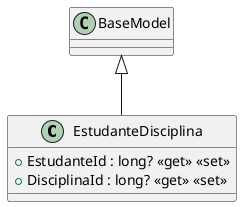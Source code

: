 @startuml
class EstudanteDisciplina {
    + EstudanteId : long? <<get>> <<set>>
    + DisciplinaId : long? <<get>> <<set>>
}
BaseModel <|-- EstudanteDisciplina
@enduml
